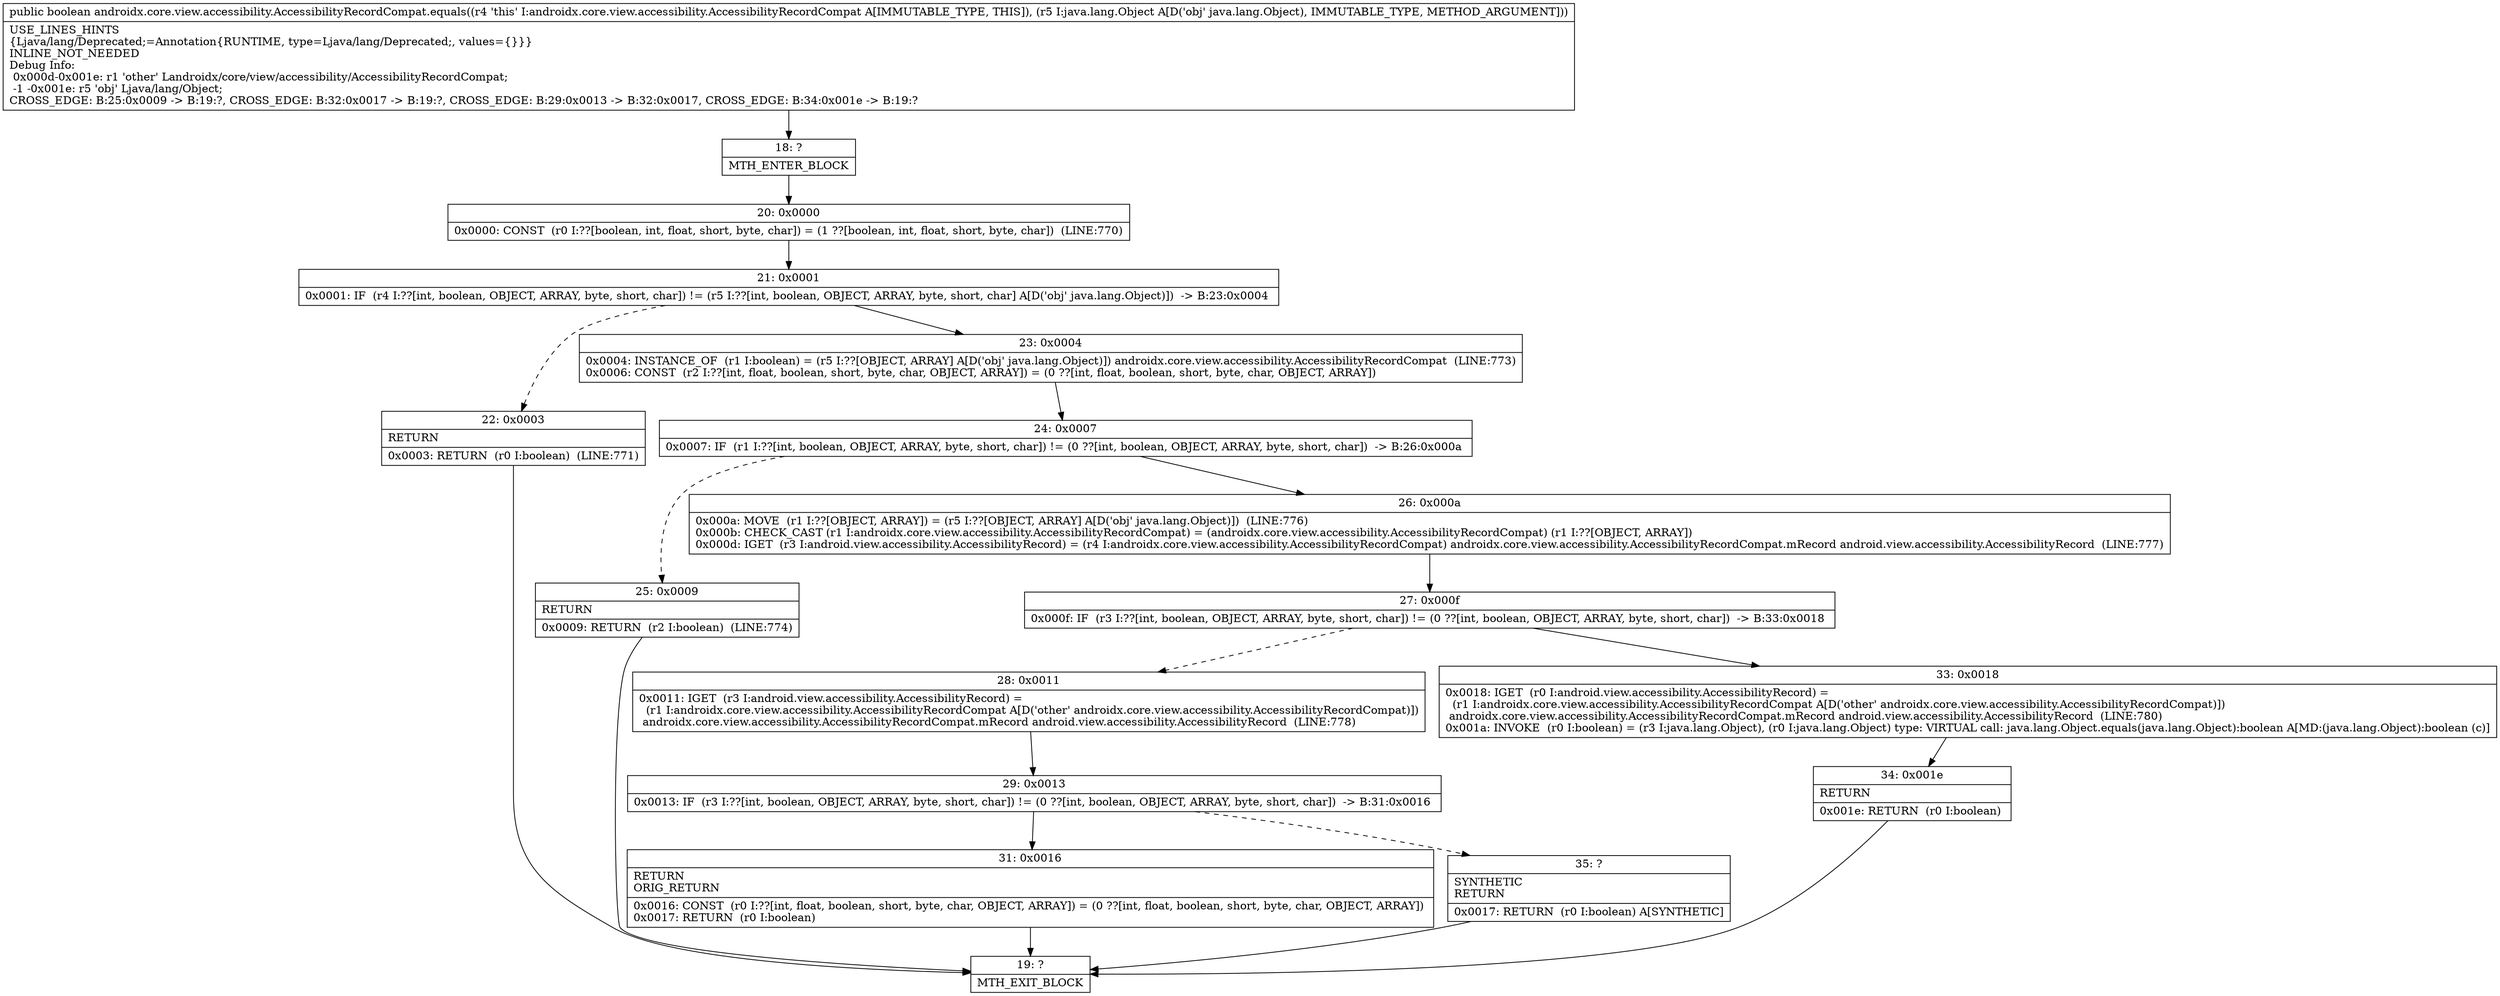 digraph "CFG forandroidx.core.view.accessibility.AccessibilityRecordCompat.equals(Ljava\/lang\/Object;)Z" {
Node_18 [shape=record,label="{18\:\ ?|MTH_ENTER_BLOCK\l}"];
Node_20 [shape=record,label="{20\:\ 0x0000|0x0000: CONST  (r0 I:??[boolean, int, float, short, byte, char]) = (1 ??[boolean, int, float, short, byte, char])  (LINE:770)\l}"];
Node_21 [shape=record,label="{21\:\ 0x0001|0x0001: IF  (r4 I:??[int, boolean, OBJECT, ARRAY, byte, short, char]) != (r5 I:??[int, boolean, OBJECT, ARRAY, byte, short, char] A[D('obj' java.lang.Object)])  \-\> B:23:0x0004 \l}"];
Node_22 [shape=record,label="{22\:\ 0x0003|RETURN\l|0x0003: RETURN  (r0 I:boolean)  (LINE:771)\l}"];
Node_19 [shape=record,label="{19\:\ ?|MTH_EXIT_BLOCK\l}"];
Node_23 [shape=record,label="{23\:\ 0x0004|0x0004: INSTANCE_OF  (r1 I:boolean) = (r5 I:??[OBJECT, ARRAY] A[D('obj' java.lang.Object)]) androidx.core.view.accessibility.AccessibilityRecordCompat  (LINE:773)\l0x0006: CONST  (r2 I:??[int, float, boolean, short, byte, char, OBJECT, ARRAY]) = (0 ??[int, float, boolean, short, byte, char, OBJECT, ARRAY]) \l}"];
Node_24 [shape=record,label="{24\:\ 0x0007|0x0007: IF  (r1 I:??[int, boolean, OBJECT, ARRAY, byte, short, char]) != (0 ??[int, boolean, OBJECT, ARRAY, byte, short, char])  \-\> B:26:0x000a \l}"];
Node_25 [shape=record,label="{25\:\ 0x0009|RETURN\l|0x0009: RETURN  (r2 I:boolean)  (LINE:774)\l}"];
Node_26 [shape=record,label="{26\:\ 0x000a|0x000a: MOVE  (r1 I:??[OBJECT, ARRAY]) = (r5 I:??[OBJECT, ARRAY] A[D('obj' java.lang.Object)])  (LINE:776)\l0x000b: CHECK_CAST (r1 I:androidx.core.view.accessibility.AccessibilityRecordCompat) = (androidx.core.view.accessibility.AccessibilityRecordCompat) (r1 I:??[OBJECT, ARRAY]) \l0x000d: IGET  (r3 I:android.view.accessibility.AccessibilityRecord) = (r4 I:androidx.core.view.accessibility.AccessibilityRecordCompat) androidx.core.view.accessibility.AccessibilityRecordCompat.mRecord android.view.accessibility.AccessibilityRecord  (LINE:777)\l}"];
Node_27 [shape=record,label="{27\:\ 0x000f|0x000f: IF  (r3 I:??[int, boolean, OBJECT, ARRAY, byte, short, char]) != (0 ??[int, boolean, OBJECT, ARRAY, byte, short, char])  \-\> B:33:0x0018 \l}"];
Node_28 [shape=record,label="{28\:\ 0x0011|0x0011: IGET  (r3 I:android.view.accessibility.AccessibilityRecord) = \l  (r1 I:androidx.core.view.accessibility.AccessibilityRecordCompat A[D('other' androidx.core.view.accessibility.AccessibilityRecordCompat)])\l androidx.core.view.accessibility.AccessibilityRecordCompat.mRecord android.view.accessibility.AccessibilityRecord  (LINE:778)\l}"];
Node_29 [shape=record,label="{29\:\ 0x0013|0x0013: IF  (r3 I:??[int, boolean, OBJECT, ARRAY, byte, short, char]) != (0 ??[int, boolean, OBJECT, ARRAY, byte, short, char])  \-\> B:31:0x0016 \l}"];
Node_31 [shape=record,label="{31\:\ 0x0016|RETURN\lORIG_RETURN\l|0x0016: CONST  (r0 I:??[int, float, boolean, short, byte, char, OBJECT, ARRAY]) = (0 ??[int, float, boolean, short, byte, char, OBJECT, ARRAY]) \l0x0017: RETURN  (r0 I:boolean) \l}"];
Node_35 [shape=record,label="{35\:\ ?|SYNTHETIC\lRETURN\l|0x0017: RETURN  (r0 I:boolean) A[SYNTHETIC]\l}"];
Node_33 [shape=record,label="{33\:\ 0x0018|0x0018: IGET  (r0 I:android.view.accessibility.AccessibilityRecord) = \l  (r1 I:androidx.core.view.accessibility.AccessibilityRecordCompat A[D('other' androidx.core.view.accessibility.AccessibilityRecordCompat)])\l androidx.core.view.accessibility.AccessibilityRecordCompat.mRecord android.view.accessibility.AccessibilityRecord  (LINE:780)\l0x001a: INVOKE  (r0 I:boolean) = (r3 I:java.lang.Object), (r0 I:java.lang.Object) type: VIRTUAL call: java.lang.Object.equals(java.lang.Object):boolean A[MD:(java.lang.Object):boolean (c)]\l}"];
Node_34 [shape=record,label="{34\:\ 0x001e|RETURN\l|0x001e: RETURN  (r0 I:boolean) \l}"];
MethodNode[shape=record,label="{public boolean androidx.core.view.accessibility.AccessibilityRecordCompat.equals((r4 'this' I:androidx.core.view.accessibility.AccessibilityRecordCompat A[IMMUTABLE_TYPE, THIS]), (r5 I:java.lang.Object A[D('obj' java.lang.Object), IMMUTABLE_TYPE, METHOD_ARGUMENT]))  | USE_LINES_HINTS\l\{Ljava\/lang\/Deprecated;=Annotation\{RUNTIME, type=Ljava\/lang\/Deprecated;, values=\{\}\}\}\lINLINE_NOT_NEEDED\lDebug Info:\l  0x000d\-0x001e: r1 'other' Landroidx\/core\/view\/accessibility\/AccessibilityRecordCompat;\l  \-1 \-0x001e: r5 'obj' Ljava\/lang\/Object;\lCROSS_EDGE: B:25:0x0009 \-\> B:19:?, CROSS_EDGE: B:32:0x0017 \-\> B:19:?, CROSS_EDGE: B:29:0x0013 \-\> B:32:0x0017, CROSS_EDGE: B:34:0x001e \-\> B:19:?\l}"];
MethodNode -> Node_18;Node_18 -> Node_20;
Node_20 -> Node_21;
Node_21 -> Node_22[style=dashed];
Node_21 -> Node_23;
Node_22 -> Node_19;
Node_23 -> Node_24;
Node_24 -> Node_25[style=dashed];
Node_24 -> Node_26;
Node_25 -> Node_19;
Node_26 -> Node_27;
Node_27 -> Node_28[style=dashed];
Node_27 -> Node_33;
Node_28 -> Node_29;
Node_29 -> Node_31;
Node_29 -> Node_35[style=dashed];
Node_31 -> Node_19;
Node_35 -> Node_19;
Node_33 -> Node_34;
Node_34 -> Node_19;
}

